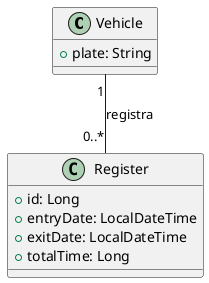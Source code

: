 @startuml
class Vehicle {
    +plate: String
}

class Register {
    +id: Long
    +entryDate: LocalDateTime
    +exitDate: LocalDateTime
    +totalTime: Long
}

Vehicle "1" -- "0..*" Register : registra
@enduml
